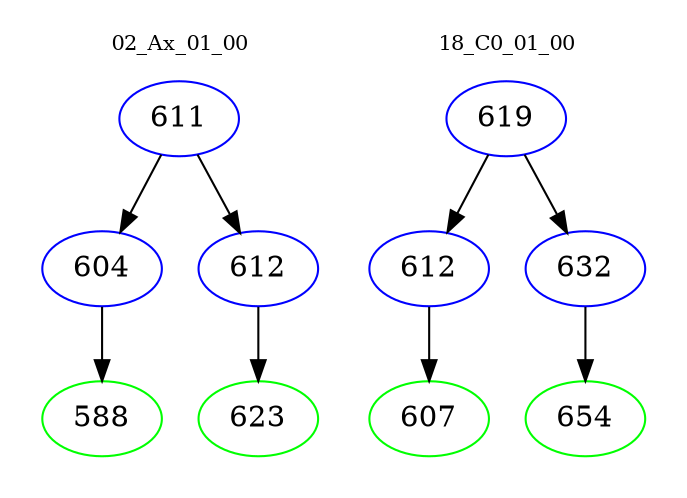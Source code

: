 digraph{
subgraph cluster_0 {
color = white
label = "02_Ax_01_00";
fontsize=10;
T0_611 [label="611", color="blue"]
T0_611 -> T0_604 [color="black"]
T0_604 [label="604", color="blue"]
T0_604 -> T0_588 [color="black"]
T0_588 [label="588", color="green"]
T0_611 -> T0_612 [color="black"]
T0_612 [label="612", color="blue"]
T0_612 -> T0_623 [color="black"]
T0_623 [label="623", color="green"]
}
subgraph cluster_1 {
color = white
label = "18_C0_01_00";
fontsize=10;
T1_619 [label="619", color="blue"]
T1_619 -> T1_612 [color="black"]
T1_612 [label="612", color="blue"]
T1_612 -> T1_607 [color="black"]
T1_607 [label="607", color="green"]
T1_619 -> T1_632 [color="black"]
T1_632 [label="632", color="blue"]
T1_632 -> T1_654 [color="black"]
T1_654 [label="654", color="green"]
}
}
